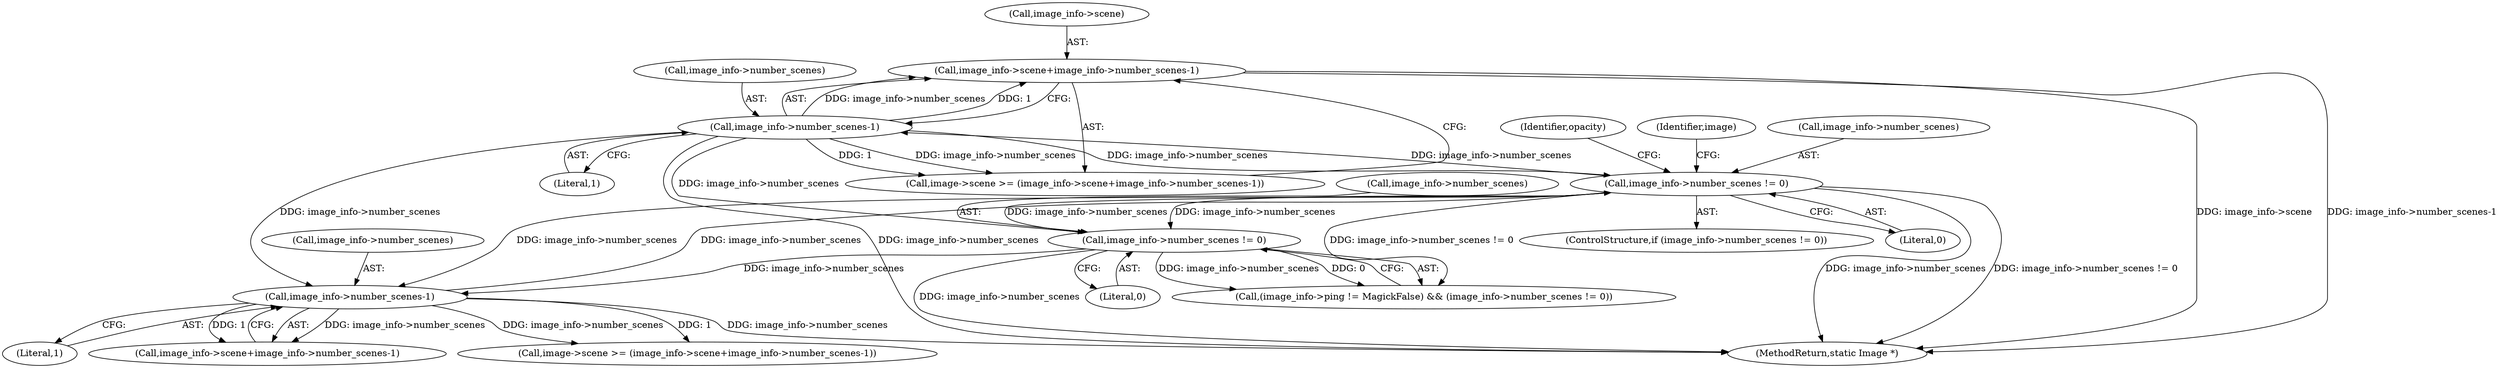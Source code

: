 digraph "0_ImageMagick_9fd10cf630832b36a588c1545d8736539b2f1fb5@pointer" {
"1001586" [label="(Call,image_info->scene+image_info->number_scenes-1)"];
"1001590" [label="(Call,image_info->number_scenes-1)"];
"1001576" [label="(Call,image_info->number_scenes != 0)"];
"1001486" [label="(Call,image_info->number_scenes != 0)"];
"1001500" [label="(Call,image_info->number_scenes-1)"];
"1001480" [label="(Call,(image_info->ping != MagickFalse) && (image_info->number_scenes != 0))"];
"1001501" [label="(Call,image_info->number_scenes)"];
"1001591" [label="(Call,image_info->number_scenes)"];
"1001587" [label="(Call,image_info->scene)"];
"1001577" [label="(Call,image_info->number_scenes)"];
"1001504" [label="(Literal,1)"];
"1001575" [label="(ControlStructure,if (image_info->number_scenes != 0))"];
"1001490" [label="(Literal,0)"];
"1001590" [label="(Call,image_info->number_scenes-1)"];
"1001582" [label="(Call,image->scene >= (image_info->scene+image_info->number_scenes-1))"];
"1001594" [label="(Literal,1)"];
"1001580" [label="(Literal,0)"];
"1001657" [label="(MethodReturn,static Image *)"];
"1001496" [label="(Call,image_info->scene+image_info->number_scenes-1)"];
"1001486" [label="(Call,image_info->number_scenes != 0)"];
"1001597" [label="(Identifier,opacity)"];
"1001487" [label="(Call,image_info->number_scenes)"];
"1001500" [label="(Call,image_info->number_scenes-1)"];
"1001584" [label="(Identifier,image)"];
"1001492" [label="(Call,image->scene >= (image_info->scene+image_info->number_scenes-1))"];
"1001576" [label="(Call,image_info->number_scenes != 0)"];
"1001586" [label="(Call,image_info->scene+image_info->number_scenes-1)"];
"1001586" -> "1001582"  [label="AST: "];
"1001586" -> "1001590"  [label="CFG: "];
"1001587" -> "1001586"  [label="AST: "];
"1001590" -> "1001586"  [label="AST: "];
"1001582" -> "1001586"  [label="CFG: "];
"1001586" -> "1001657"  [label="DDG: image_info->scene"];
"1001586" -> "1001657"  [label="DDG: image_info->number_scenes-1"];
"1001590" -> "1001586"  [label="DDG: image_info->number_scenes"];
"1001590" -> "1001586"  [label="DDG: 1"];
"1001590" -> "1001594"  [label="CFG: "];
"1001591" -> "1001590"  [label="AST: "];
"1001594" -> "1001590"  [label="AST: "];
"1001590" -> "1001657"  [label="DDG: image_info->number_scenes"];
"1001590" -> "1001486"  [label="DDG: image_info->number_scenes"];
"1001590" -> "1001500"  [label="DDG: image_info->number_scenes"];
"1001590" -> "1001576"  [label="DDG: image_info->number_scenes"];
"1001590" -> "1001582"  [label="DDG: image_info->number_scenes"];
"1001590" -> "1001582"  [label="DDG: 1"];
"1001576" -> "1001590"  [label="DDG: image_info->number_scenes"];
"1001576" -> "1001575"  [label="AST: "];
"1001576" -> "1001580"  [label="CFG: "];
"1001577" -> "1001576"  [label="AST: "];
"1001580" -> "1001576"  [label="AST: "];
"1001584" -> "1001576"  [label="CFG: "];
"1001597" -> "1001576"  [label="CFG: "];
"1001576" -> "1001657"  [label="DDG: image_info->number_scenes != 0"];
"1001576" -> "1001657"  [label="DDG: image_info->number_scenes"];
"1001576" -> "1001480"  [label="DDG: image_info->number_scenes != 0"];
"1001576" -> "1001486"  [label="DDG: image_info->number_scenes"];
"1001576" -> "1001500"  [label="DDG: image_info->number_scenes"];
"1001486" -> "1001576"  [label="DDG: image_info->number_scenes"];
"1001500" -> "1001576"  [label="DDG: image_info->number_scenes"];
"1001486" -> "1001480"  [label="AST: "];
"1001486" -> "1001490"  [label="CFG: "];
"1001487" -> "1001486"  [label="AST: "];
"1001490" -> "1001486"  [label="AST: "];
"1001480" -> "1001486"  [label="CFG: "];
"1001486" -> "1001657"  [label="DDG: image_info->number_scenes"];
"1001486" -> "1001480"  [label="DDG: image_info->number_scenes"];
"1001486" -> "1001480"  [label="DDG: 0"];
"1001486" -> "1001500"  [label="DDG: image_info->number_scenes"];
"1001500" -> "1001496"  [label="AST: "];
"1001500" -> "1001504"  [label="CFG: "];
"1001501" -> "1001500"  [label="AST: "];
"1001504" -> "1001500"  [label="AST: "];
"1001496" -> "1001500"  [label="CFG: "];
"1001500" -> "1001657"  [label="DDG: image_info->number_scenes"];
"1001500" -> "1001492"  [label="DDG: image_info->number_scenes"];
"1001500" -> "1001492"  [label="DDG: 1"];
"1001500" -> "1001496"  [label="DDG: image_info->number_scenes"];
"1001500" -> "1001496"  [label="DDG: 1"];
}

